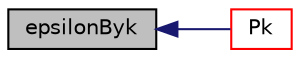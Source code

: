 digraph "epsilonByk"
{
  bgcolor="transparent";
  edge [fontname="Helvetica",fontsize="10",labelfontname="Helvetica",labelfontsize="10"];
  node [fontname="Helvetica",fontsize="10",shape=record];
  rankdir="LR";
  Node55 [label="epsilonByk",height=0.2,width=0.4,color="black", fillcolor="grey75", style="filled", fontcolor="black"];
  Node55 -> Node56 [dir="back",color="midnightblue",fontsize="10",style="solid",fontname="Helvetica"];
  Node56 [label="Pk",height=0.2,width=0.4,color="red",URL="$a32345.html#aca22f7dba2768403b9c83d5c19bc01d6",tooltip="Modified form of the k-omega SST k production rate. "];
}
